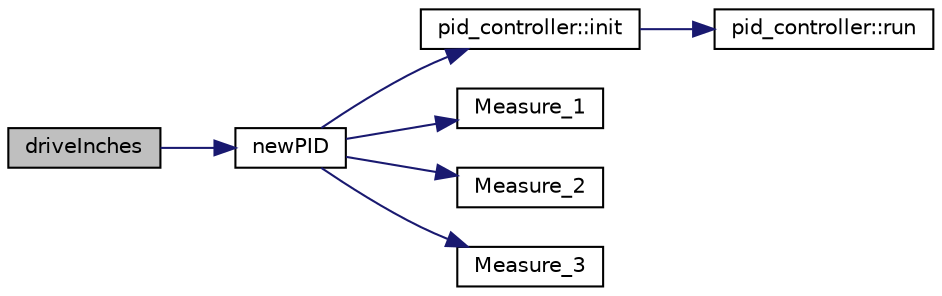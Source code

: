 digraph "driveInches"
{
 // LATEX_PDF_SIZE
  edge [fontname="Helvetica",fontsize="10",labelfontname="Helvetica",labelfontsize="10"];
  node [fontname="Helvetica",fontsize="10",shape=record];
  rankdir="LR";
  Node1 [label="driveInches",height=0.2,width=0.4,color="black", fillcolor="grey75", style="filled", fontcolor="black",tooltip=" "];
  Node1 -> Node2 [color="midnightblue",fontsize="10",style="solid"];
  Node2 [label="newPID",height=0.2,width=0.4,color="black", fillcolor="white", style="filled",URL="$pid_8h.html#a663ddb5296c1d7ae9185d31bad693988",tooltip=" "];
  Node2 -> Node3 [color="midnightblue",fontsize="10",style="solid"];
  Node3 [label="pid_controller::init",height=0.2,width=0.4,color="black", fillcolor="white", style="filled",URL="$classpid__controller.html#ada4a3599d3bf79412940110618b0de54",tooltip=" "];
  Node3 -> Node4 [color="midnightblue",fontsize="10",style="solid"];
  Node4 [label="pid_controller::run",height=0.2,width=0.4,color="black", fillcolor="white", style="filled",URL="$classpid__controller.html#a7b2528938ce06b9dd159a495a1fcf4fe",tooltip=" "];
  Node2 -> Node5 [color="midnightblue",fontsize="10",style="solid"];
  Node5 [label="Measure_1",height=0.2,width=0.4,color="black", fillcolor="white", style="filled",URL="$pid_8cpp.html#a4b66cb810f283ee2b94d264f2e7efbb3",tooltip=" "];
  Node2 -> Node6 [color="midnightblue",fontsize="10",style="solid"];
  Node6 [label="Measure_2",height=0.2,width=0.4,color="black", fillcolor="white", style="filled",URL="$pid_8cpp.html#afea439aebefb0ab23f0be5c88d88f979",tooltip=" "];
  Node2 -> Node7 [color="midnightblue",fontsize="10",style="solid"];
  Node7 [label="Measure_3",height=0.2,width=0.4,color="black", fillcolor="white", style="filled",URL="$pid_8cpp.html#aacb6e7fad7c92dbd726fcdd549460daa",tooltip=" "];
}
